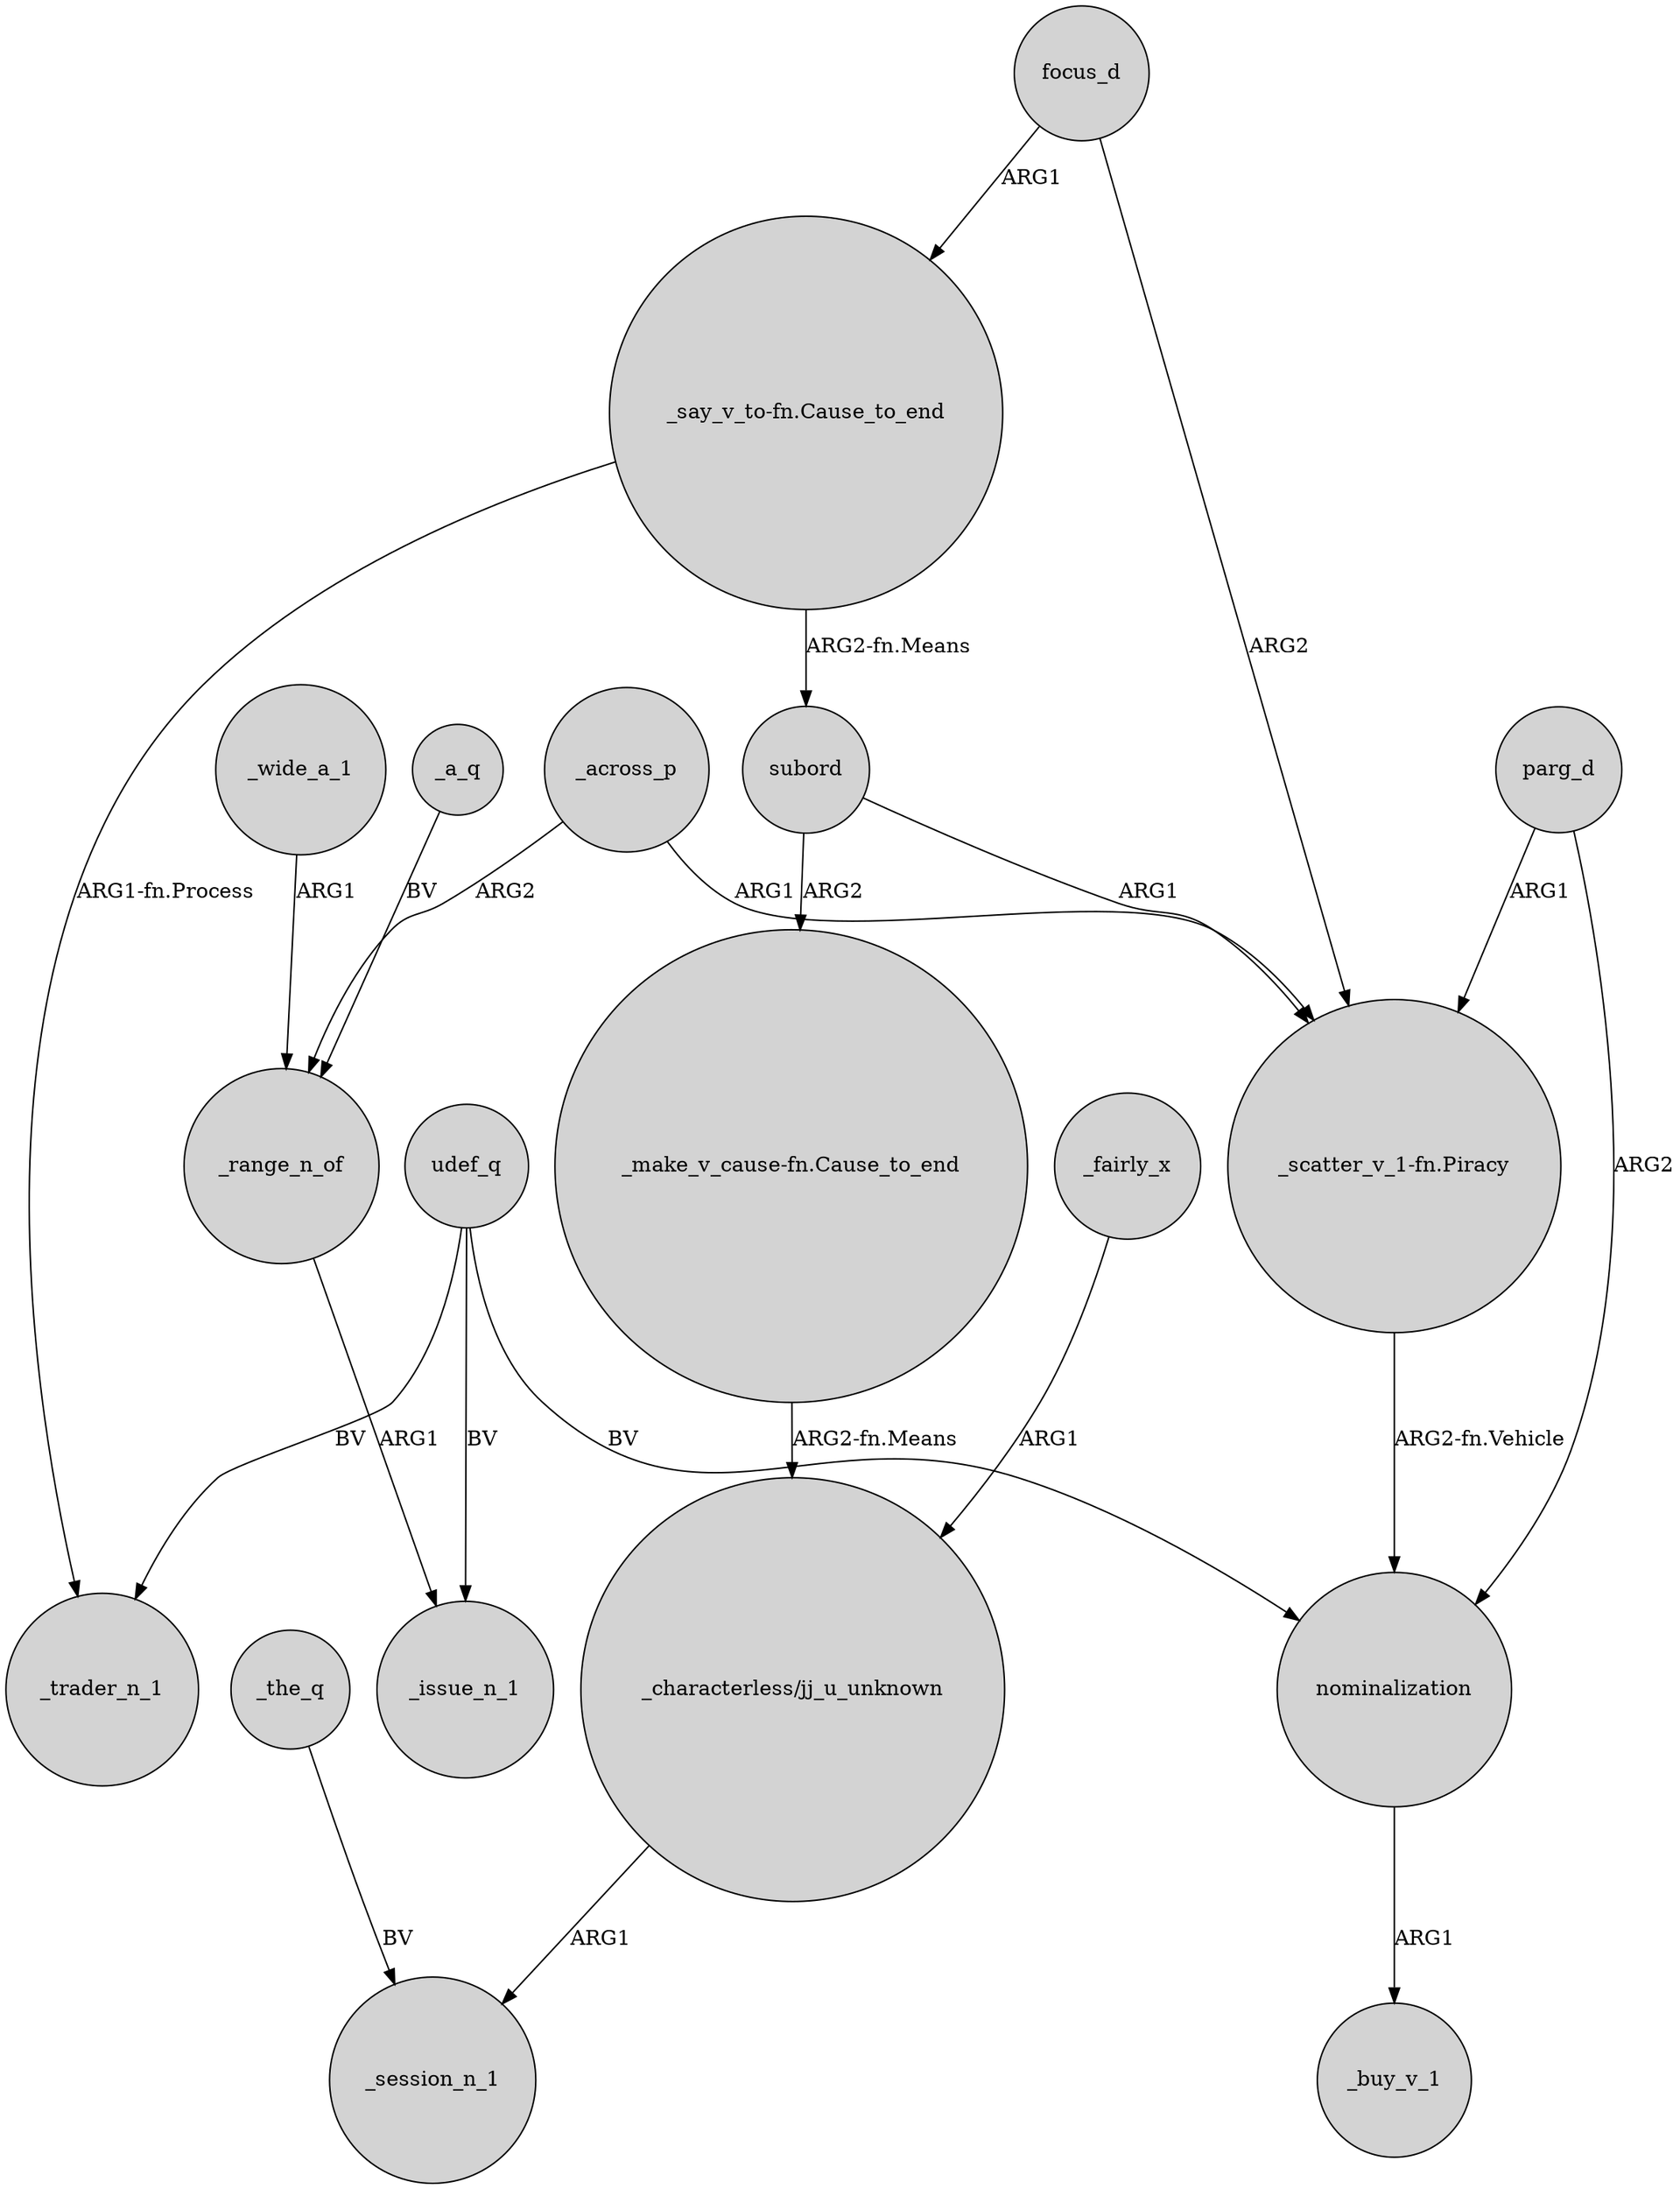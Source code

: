 digraph {
	node [shape=circle style=filled]
	"_say_v_to-fn.Cause_to_end" -> _trader_n_1 [label="ARG1-fn.Process"]
	nominalization -> _buy_v_1 [label=ARG1]
	focus_d -> "_scatter_v_1-fn.Piracy" [label=ARG2]
	_across_p -> "_scatter_v_1-fn.Piracy" [label=ARG1]
	focus_d -> "_say_v_to-fn.Cause_to_end" [label=ARG1]
	_the_q -> _session_n_1 [label=BV]
	udef_q -> nominalization [label=BV]
	_range_n_of -> _issue_n_1 [label=ARG1]
	"_say_v_to-fn.Cause_to_end" -> subord [label="ARG2-fn.Means"]
	subord -> "_make_v_cause-fn.Cause_to_end" [label=ARG2]
	_across_p -> _range_n_of [label=ARG2]
	udef_q -> _trader_n_1 [label=BV]
	"_make_v_cause-fn.Cause_to_end" -> "_characterless/jj_u_unknown" [label="ARG2-fn.Means"]
	_wide_a_1 -> _range_n_of [label=ARG1]
	"_scatter_v_1-fn.Piracy" -> nominalization [label="ARG2-fn.Vehicle"]
	subord -> "_scatter_v_1-fn.Piracy" [label=ARG1]
	"_characterless/jj_u_unknown" -> _session_n_1 [label=ARG1]
	parg_d -> "_scatter_v_1-fn.Piracy" [label=ARG1]
	udef_q -> _issue_n_1 [label=BV]
	_a_q -> _range_n_of [label=BV]
	_fairly_x -> "_characterless/jj_u_unknown" [label=ARG1]
	parg_d -> nominalization [label=ARG2]
}
